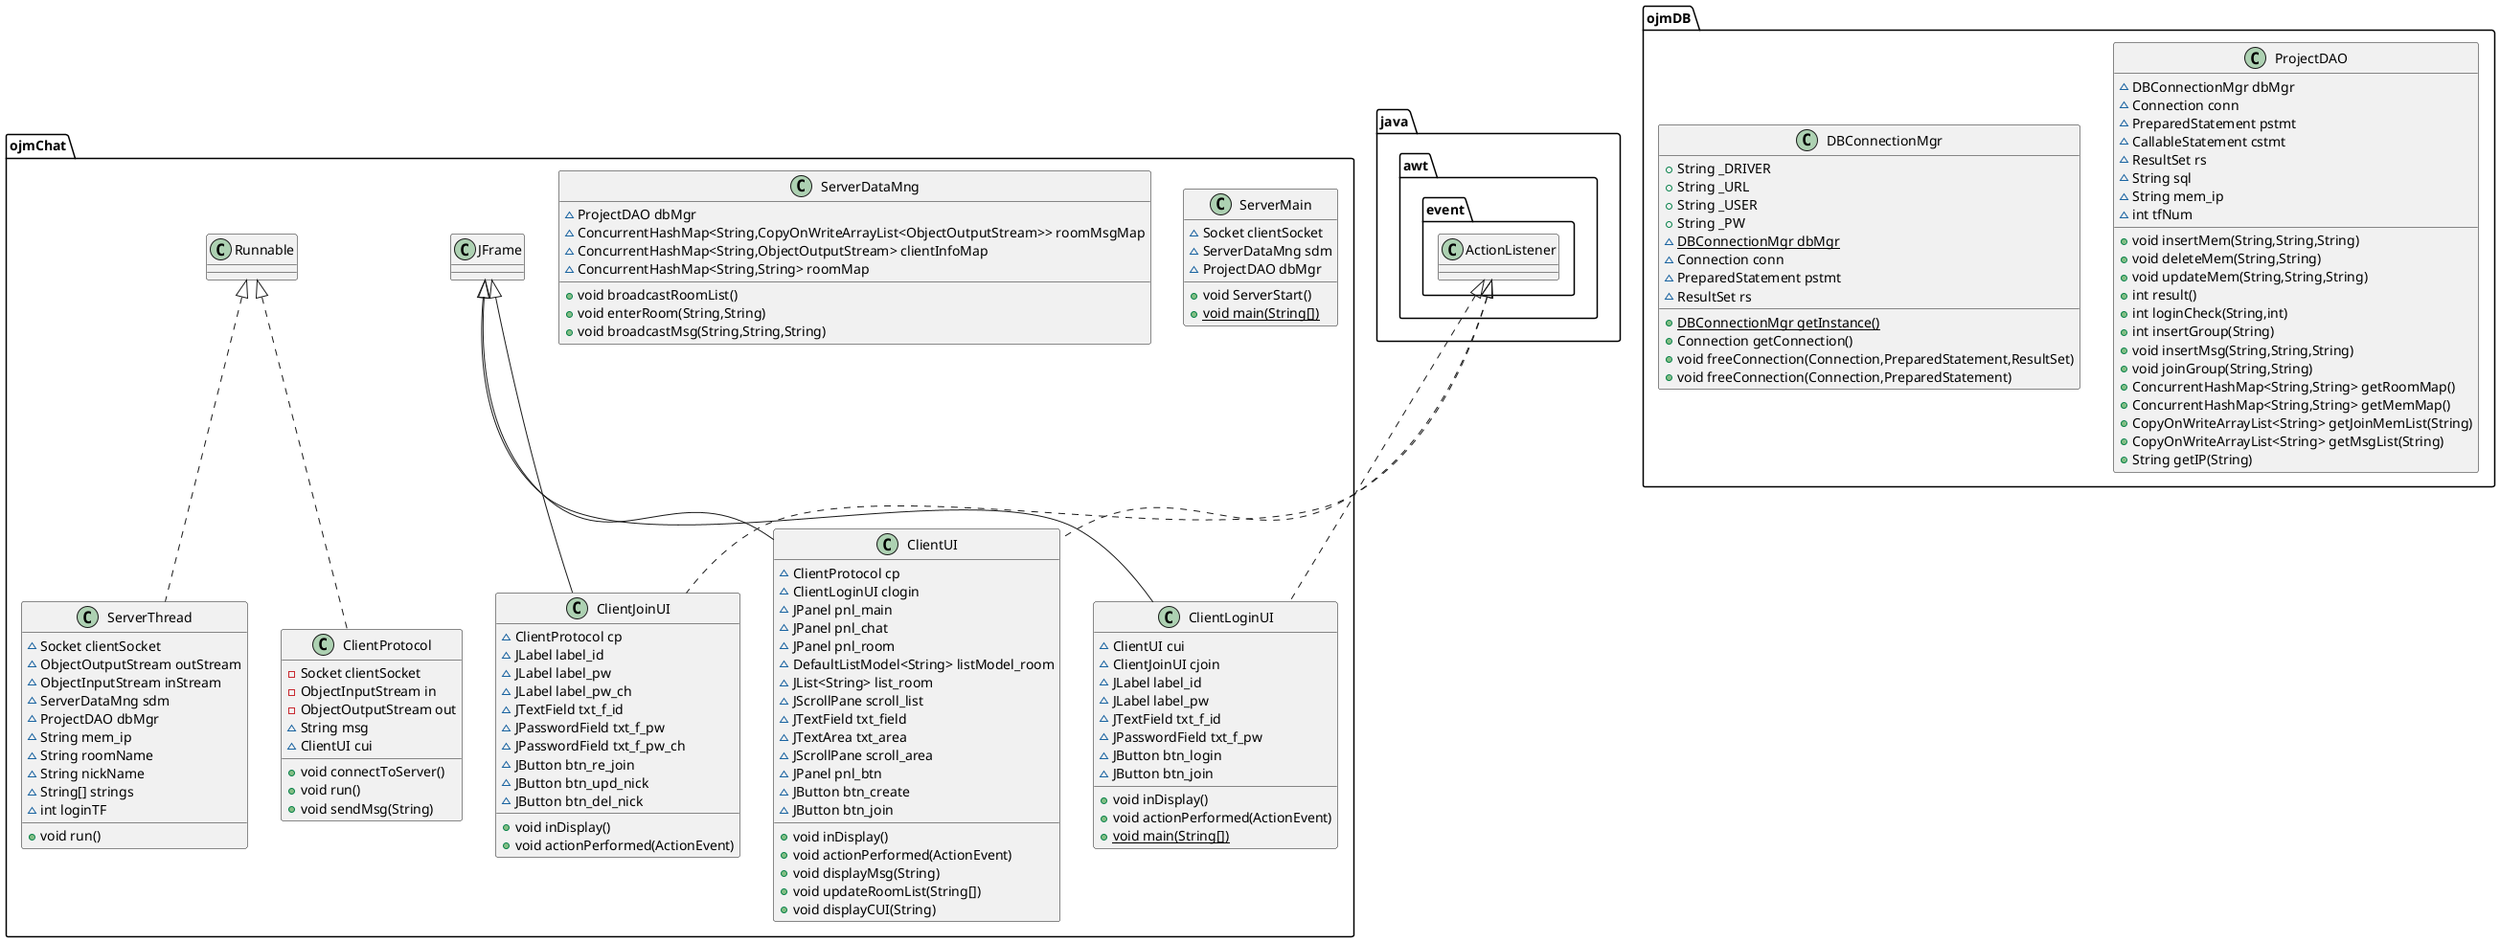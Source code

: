 @startuml
class ojmChat.ClientLoginUI {
~ ClientUI cui
~ ClientJoinUI cjoin
~ JLabel label_id
~ JLabel label_pw
~ JTextField txt_f_id
~ JPasswordField txt_f_pw
~ JButton btn_login
~ JButton btn_join
+ void inDisplay()
+ void actionPerformed(ActionEvent)
+ {static} void main(String[])
}


class ojmChat.ServerThread {
~ Socket clientSocket
~ ObjectOutputStream outStream
~ ObjectInputStream inStream
~ ServerDataMng sdm
~ ProjectDAO dbMgr
~ String mem_ip
~ String roomName
~ String nickName
~ String[] strings
~ int loginTF
+ void run()
}


class ojmDB.ProjectDAO {
~ DBConnectionMgr dbMgr
~ Connection conn
~ PreparedStatement pstmt
~ CallableStatement cstmt
~ ResultSet rs
~ String sql
~ String mem_ip
~ int tfNum
+ void insertMem(String,String,String)
+ void deleteMem(String,String)
+ void updateMem(String,String,String)
+ int result()
+ int loginCheck(String,int)
+ int insertGroup(String)
+ void insertMsg(String,String,String)
+ void joinGroup(String,String)
+ ConcurrentHashMap<String,String> getRoomMap()
+ ConcurrentHashMap<String,String> getMemMap()
+ CopyOnWriteArrayList<String> getJoinMemList(String)
+ CopyOnWriteArrayList<String> getMsgList(String)
+ String getIP(String)
}


class ojmChat.ClientProtocol {
- Socket clientSocket
- ObjectInputStream in
- ObjectOutputStream out
~ String msg
~ ClientUI cui
+ void connectToServer()
+ void run()
+ void sendMsg(String)
}


class ojmChat.ServerMain {
~ Socket clientSocket
~ ServerDataMng sdm
~ ProjectDAO dbMgr
+ void ServerStart()
+ {static} void main(String[])
}


class ojmChat.ClientJoinUI {
~ ClientProtocol cp
~ JLabel label_id
~ JLabel label_pw
~ JLabel label_pw_ch
~ JTextField txt_f_id
~ JPasswordField txt_f_pw
~ JPasswordField txt_f_pw_ch
~ JButton btn_re_join
~ JButton btn_upd_nick
~ JButton btn_del_nick
+ void inDisplay()
+ void actionPerformed(ActionEvent)
}


class ojmChat.ServerDataMng {
~ ProjectDAO dbMgr
~ ConcurrentHashMap<String,CopyOnWriteArrayList<ObjectOutputStream>> roomMsgMap
~ ConcurrentHashMap<String,ObjectOutputStream> clientInfoMap
~ ConcurrentHashMap<String,String> roomMap
+ void broadcastRoomList()
+ void enterRoom(String,String)
+ void broadcastMsg(String,String,String)
}


class ojmDB.DBConnectionMgr {
+ String _DRIVER
+ String _URL
+ String _USER
+ String _PW
~ {static} DBConnectionMgr dbMgr
~ Connection conn
~ PreparedStatement pstmt
~ ResultSet rs
+ {static} DBConnectionMgr getInstance()
+ Connection getConnection()
+ void freeConnection(Connection,PreparedStatement,ResultSet)
+ void freeConnection(Connection,PreparedStatement)
}


class ojmChat.ClientUI {
~ ClientProtocol cp
~ ClientLoginUI clogin
~ JPanel pnl_main
~ JPanel pnl_chat
~ JPanel pnl_room
~ DefaultListModel<String> listModel_room
~ JList<String> list_room
~ JScrollPane scroll_list
~ JTextField txt_field
~ JTextArea txt_area
~ JScrollPane scroll_area
~ JPanel pnl_btn
~ JButton btn_create
~ JButton btn_join
+ void inDisplay()
+ void actionPerformed(ActionEvent)
+ void displayMsg(String)
+ void updateRoomList(String[])
+ void displayCUI(String)
}




java.awt.event.ActionListener <|.. ojmChat.ClientLoginUI
ojmChat.JFrame <|-- ojmChat.ClientLoginUI
ojmChat.Runnable <|.. ojmChat.ServerThread
ojmChat.Runnable <|.. ojmChat.ClientProtocol
java.awt.event.ActionListener <|.. ojmChat.ClientJoinUI
ojmChat.JFrame <|-- ojmChat.ClientJoinUI
java.awt.event.ActionListener <|.. ojmChat.ClientUI
ojmChat.JFrame <|-- ojmChat.ClientUI
@enduml